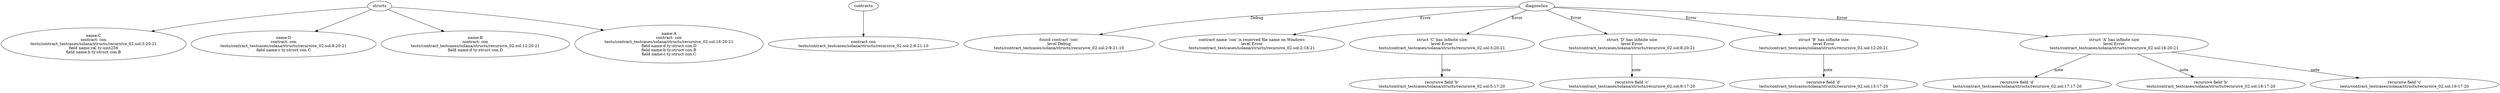 strict digraph "tests/contract_testcases/solana/structs/recursive_02.sol" {
	C [label="name:C\ncontract: con\ntests/contract_testcases/solana/structs/recursive_02.sol:3:20-21\nfield name:val ty:uint256\nfield name:b ty:struct con.B"]
	D [label="name:D\ncontract: con\ntests/contract_testcases/solana/structs/recursive_02.sol:8:20-21\nfield name:c ty:struct con.C"]
	B [label="name:B\ncontract: con\ntests/contract_testcases/solana/structs/recursive_02.sol:12:20-21\nfield name:d ty:struct con.D"]
	A [label="name:A\ncontract: con\ntests/contract_testcases/solana/structs/recursive_02.sol:16:20-21\nfield name:d ty:struct con.D\nfield name:b ty:struct con.B\nfield name:c ty:struct con.C"]
	contract [label="contract con\ntests/contract_testcases/solana/structs/recursive_02.sol:2:9-21:10"]
	diagnostic [label="found contract 'con'\nlevel Debug\ntests/contract_testcases/solana/structs/recursive_02.sol:2:9-21:10"]
	diagnostic_9 [label="contract name 'con' is reserved file name on Windows\nlevel Error\ntests/contract_testcases/solana/structs/recursive_02.sol:2:18-21"]
	diagnostic_10 [label="struct 'C' has infinite size\nlevel Error\ntests/contract_testcases/solana/structs/recursive_02.sol:3:20-21"]
	note [label="recursive field 'b'\ntests/contract_testcases/solana/structs/recursive_02.sol:5:17-20"]
	diagnostic_12 [label="struct 'D' has infinite size\nlevel Error\ntests/contract_testcases/solana/structs/recursive_02.sol:8:20-21"]
	note_13 [label="recursive field 'c'\ntests/contract_testcases/solana/structs/recursive_02.sol:9:17-20"]
	diagnostic_14 [label="struct 'B' has infinite size\nlevel Error\ntests/contract_testcases/solana/structs/recursive_02.sol:12:20-21"]
	note_15 [label="recursive field 'd'\ntests/contract_testcases/solana/structs/recursive_02.sol:13:17-20"]
	diagnostic_16 [label="struct 'A' has infinite size\nlevel Error\ntests/contract_testcases/solana/structs/recursive_02.sol:16:20-21"]
	note_17 [label="recursive field 'd'\ntests/contract_testcases/solana/structs/recursive_02.sol:17:17-20"]
	note_18 [label="recursive field 'b'\ntests/contract_testcases/solana/structs/recursive_02.sol:18:17-20"]
	note_19 [label="recursive field 'c'\ntests/contract_testcases/solana/structs/recursive_02.sol:19:17-20"]
	structs -> C
	structs -> D
	structs -> B
	structs -> A
	contracts -> contract
	diagnostics -> diagnostic [label="Debug"]
	diagnostics -> diagnostic_9 [label="Error"]
	diagnostics -> diagnostic_10 [label="Error"]
	diagnostic_10 -> note [label="note"]
	diagnostics -> diagnostic_12 [label="Error"]
	diagnostic_12 -> note_13 [label="note"]
	diagnostics -> diagnostic_14 [label="Error"]
	diagnostic_14 -> note_15 [label="note"]
	diagnostics -> diagnostic_16 [label="Error"]
	diagnostic_16 -> note_17 [label="note"]
	diagnostic_16 -> note_18 [label="note"]
	diagnostic_16 -> note_19 [label="note"]
}
